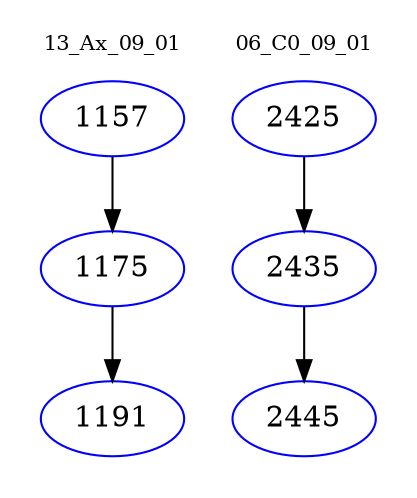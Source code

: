 digraph{
subgraph cluster_0 {
color = white
label = "13_Ax_09_01";
fontsize=10;
T0_1157 [label="1157", color="blue"]
T0_1157 -> T0_1175 [color="black"]
T0_1175 [label="1175", color="blue"]
T0_1175 -> T0_1191 [color="black"]
T0_1191 [label="1191", color="blue"]
}
subgraph cluster_1 {
color = white
label = "06_C0_09_01";
fontsize=10;
T1_2425 [label="2425", color="blue"]
T1_2425 -> T1_2435 [color="black"]
T1_2435 [label="2435", color="blue"]
T1_2435 -> T1_2445 [color="black"]
T1_2445 [label="2445", color="blue"]
}
}
